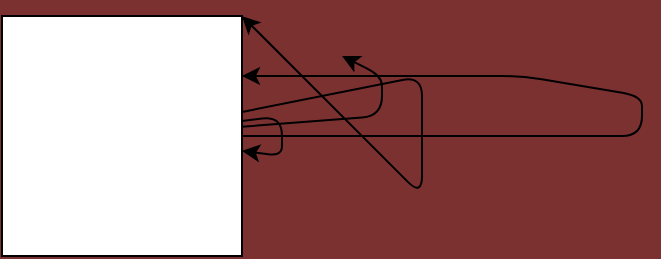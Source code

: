 <mxfile>
    <diagram id="GcfM1jV1XxlNdYPTBUN6" name="Page-1">
        <mxGraphModel dx="359" dy="180" grid="1" gridSize="10" guides="1" tooltips="1" connect="1" arrows="1" fold="1" page="1" pageScale="1" pageWidth="850" pageHeight="1100" background="#7c3131" math="0" shadow="0">
            <root>
                <mxCell id="0"/>
                <mxCell id="1" parent="0"/>
                <mxCell id="3" style="edgeStyle=none;html=1;" edge="1" parent="1" source="2" target="2">
                    <mxGeometry relative="1" as="geometry">
                        <mxPoint x="470" y="180" as="targetPoint"/>
                    </mxGeometry>
                </mxCell>
                <mxCell id="4" style="edgeStyle=none;html=1;" edge="1" parent="1" source="2">
                    <mxGeometry relative="1" as="geometry">
                        <mxPoint x="450" y="140" as="targetPoint"/>
                        <Array as="points">
                            <mxPoint x="470" y="170"/>
                            <mxPoint x="470" y="150"/>
                        </Array>
                    </mxGeometry>
                </mxCell>
                <mxCell id="5" style="edgeStyle=none;html=1;entryX=1;entryY=0.25;entryDx=0;entryDy=0;" edge="1" parent="1" source="2" target="2">
                    <mxGeometry relative="1" as="geometry">
                        <mxPoint x="480" y="150" as="targetPoint"/>
                        <Array as="points">
                            <mxPoint x="600" y="180"/>
                            <mxPoint x="600" y="160"/>
                            <mxPoint x="540" y="150"/>
                        </Array>
                    </mxGeometry>
                </mxCell>
                <mxCell id="6" style="edgeStyle=none;html=1;entryX=1;entryY=0;entryDx=0;entryDy=0;" edge="1" parent="1" source="2" target="2">
                    <mxGeometry relative="1" as="geometry">
                        <mxPoint x="540" y="130" as="targetPoint"/>
                        <Array as="points">
                            <mxPoint x="490" y="150"/>
                        </Array>
                    </mxGeometry>
                </mxCell>
                <mxCell id="2" value="" style="whiteSpace=wrap;html=1;" vertex="1" parent="1">
                    <mxGeometry x="280" y="120" width="120" height="120" as="geometry"/>
                </mxCell>
            </root>
        </mxGraphModel>
    </diagram>
</mxfile>